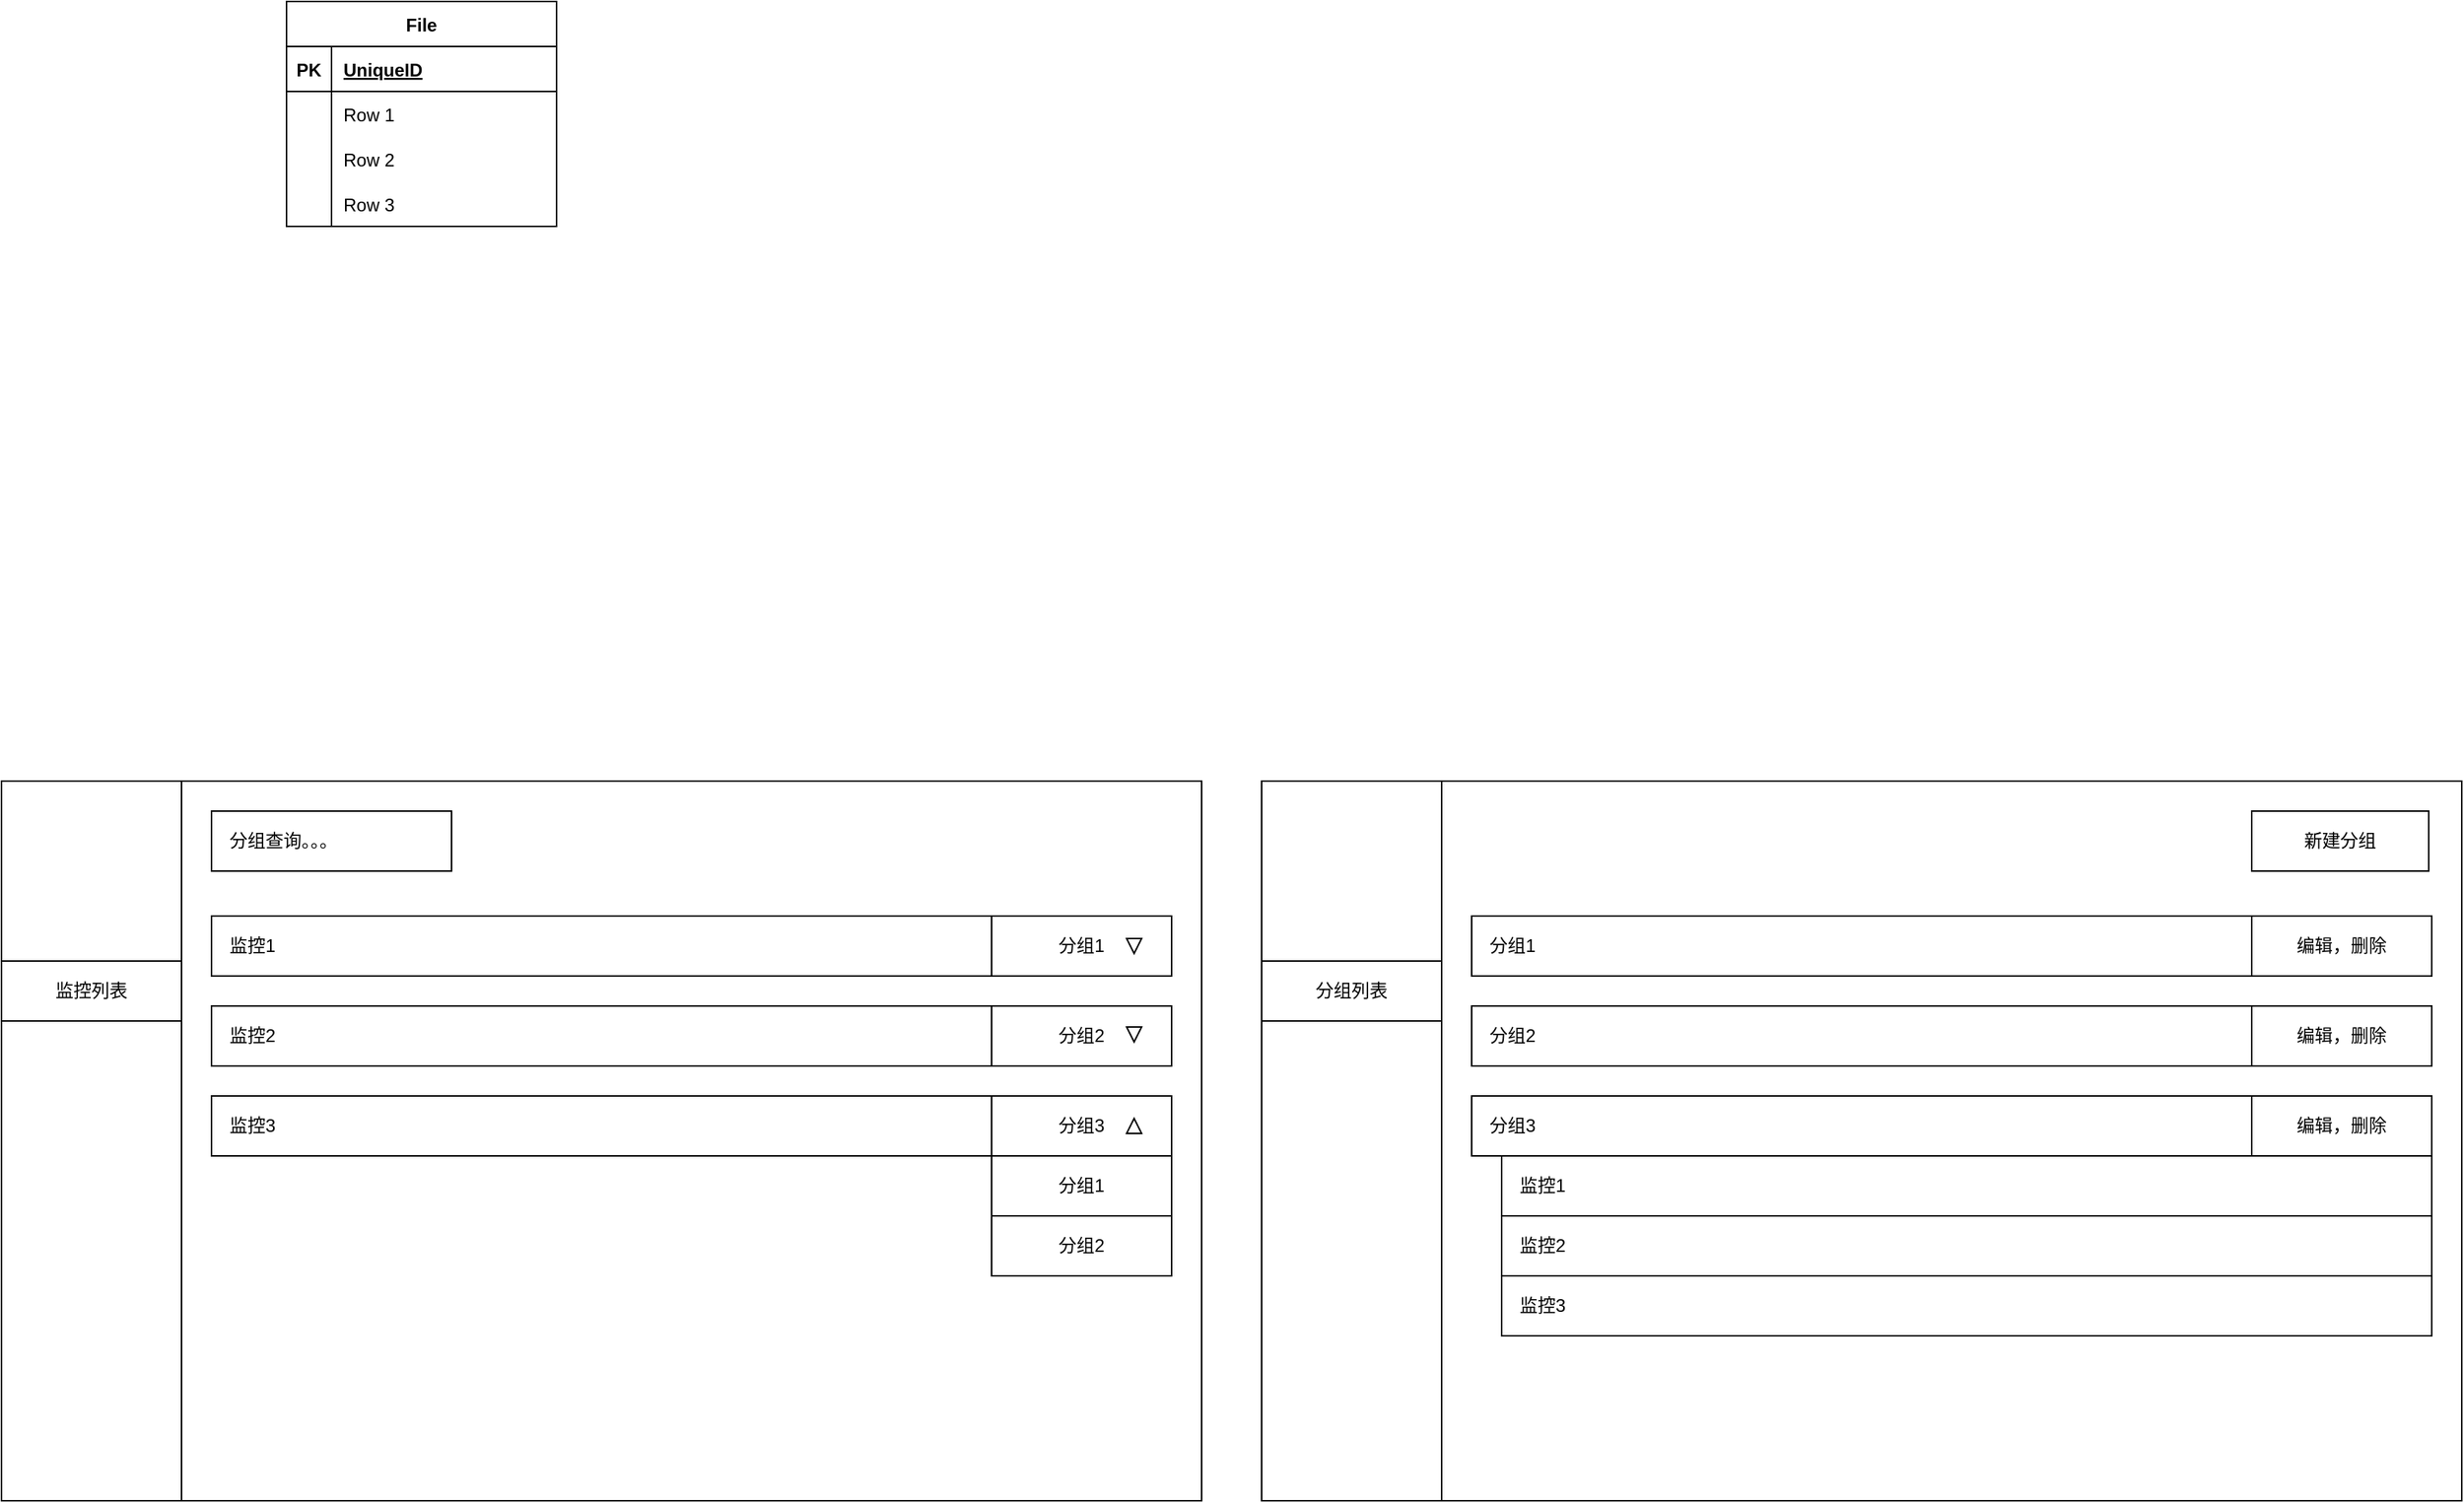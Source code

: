 <mxfile>
    <diagram id="4HvYmv4AWN5anYnr3sFm" name="第 1 页">
        <mxGraphModel dx="1379" dy="2103" grid="1" gridSize="10" guides="1" tooltips="1" connect="1" arrows="1" fold="1" page="1" pageScale="1" pageWidth="827" pageHeight="1169" math="0" shadow="0">
            <root>
                <mxCell id="0"/>
                <mxCell id="1" parent="0"/>
                <mxCell id="2" value="" style="rounded=0;whiteSpace=wrap;html=1;" parent="1" vertex="1">
                    <mxGeometry y="120" width="800" height="480" as="geometry"/>
                </mxCell>
                <mxCell id="4" value="" style="rounded=0;whiteSpace=wrap;html=1;" parent="1" vertex="1">
                    <mxGeometry y="120" width="120" height="480" as="geometry"/>
                </mxCell>
                <mxCell id="5" value="监控列表" style="rounded=0;whiteSpace=wrap;html=1;" parent="1" vertex="1">
                    <mxGeometry y="240" width="120" height="40" as="geometry"/>
                </mxCell>
                <mxCell id="6" value="监控1" style="rounded=0;whiteSpace=wrap;html=1;align=left;spacingLeft=10;" parent="1" vertex="1">
                    <mxGeometry x="140" y="210" width="640" height="40" as="geometry"/>
                </mxCell>
                <mxCell id="7" value="监控2" style="rounded=0;whiteSpace=wrap;html=1;align=left;spacingLeft=10;" parent="1" vertex="1">
                    <mxGeometry x="140" y="270" width="640" height="40" as="geometry"/>
                </mxCell>
                <mxCell id="8" value="监控3" style="rounded=0;whiteSpace=wrap;html=1;align=left;spacingLeft=10;" parent="1" vertex="1">
                    <mxGeometry x="140" y="330" width="640" height="40" as="geometry"/>
                </mxCell>
                <mxCell id="9" value="分组1" style="rounded=0;whiteSpace=wrap;html=1;" parent="1" vertex="1">
                    <mxGeometry x="660" y="210" width="120" height="40" as="geometry"/>
                </mxCell>
                <mxCell id="10" value="分组2" style="rounded=0;whiteSpace=wrap;html=1;" parent="1" vertex="1">
                    <mxGeometry x="660" y="270" width="120" height="40" as="geometry"/>
                </mxCell>
                <mxCell id="11" value="分组3" style="rounded=0;whiteSpace=wrap;html=1;" parent="1" vertex="1">
                    <mxGeometry x="660" y="330" width="120" height="40" as="geometry"/>
                </mxCell>
                <mxCell id="16" value="" style="html=1;shadow=0;dashed=0;align=center;verticalAlign=middle;shape=mxgraph.arrows2.arrow;dy=0.6;dx=40;direction=south;notch=0;" parent="1" vertex="1">
                    <mxGeometry x="750" y="225" width="10" height="10" as="geometry"/>
                </mxCell>
                <mxCell id="17" value="" style="html=1;shadow=0;dashed=0;align=center;verticalAlign=middle;shape=mxgraph.arrows2.arrow;dy=0.6;dx=40;direction=south;notch=0;" parent="1" vertex="1">
                    <mxGeometry x="750" y="284" width="10" height="10" as="geometry"/>
                </mxCell>
                <mxCell id="18" value="" style="html=1;shadow=0;dashed=0;align=center;verticalAlign=middle;shape=mxgraph.arrows2.arrow;dy=0.6;dx=40;direction=south;notch=0;rotation=-180;" parent="1" vertex="1">
                    <mxGeometry x="750" y="345" width="10" height="10" as="geometry"/>
                </mxCell>
                <mxCell id="19" value="分组1" style="rounded=0;whiteSpace=wrap;html=1;" parent="1" vertex="1">
                    <mxGeometry x="660" y="370" width="120" height="40" as="geometry"/>
                </mxCell>
                <mxCell id="20" value="分组2" style="rounded=0;whiteSpace=wrap;html=1;" parent="1" vertex="1">
                    <mxGeometry x="660" y="410" width="120" height="40" as="geometry"/>
                </mxCell>
                <mxCell id="21" value="" style="rounded=0;whiteSpace=wrap;html=1;" parent="1" vertex="1">
                    <mxGeometry x="840" y="120" width="800" height="480" as="geometry"/>
                </mxCell>
                <mxCell id="22" value="" style="rounded=0;whiteSpace=wrap;html=1;" parent="1" vertex="1">
                    <mxGeometry x="840" y="120" width="120" height="480" as="geometry"/>
                </mxCell>
                <mxCell id="23" value="分组列表" style="rounded=0;whiteSpace=wrap;html=1;" parent="1" vertex="1">
                    <mxGeometry x="840" y="240" width="120" height="40" as="geometry"/>
                </mxCell>
                <mxCell id="24" value="分组1" style="rounded=0;whiteSpace=wrap;html=1;align=left;spacingLeft=10;" parent="1" vertex="1">
                    <mxGeometry x="980" y="210" width="640" height="40" as="geometry"/>
                </mxCell>
                <mxCell id="25" value="分组2" style="rounded=0;whiteSpace=wrap;html=1;align=left;spacingLeft=10;" parent="1" vertex="1">
                    <mxGeometry x="980" y="270" width="640" height="40" as="geometry"/>
                </mxCell>
                <mxCell id="26" value="分组3" style="rounded=0;whiteSpace=wrap;html=1;align=left;spacingLeft=10;" parent="1" vertex="1">
                    <mxGeometry x="980" y="330" width="640" height="40" as="geometry"/>
                </mxCell>
                <mxCell id="27" value="编辑，删除" style="rounded=0;whiteSpace=wrap;html=1;" parent="1" vertex="1">
                    <mxGeometry x="1500" y="210" width="120" height="40" as="geometry"/>
                </mxCell>
                <mxCell id="28" value="编辑，删除" style="rounded=0;whiteSpace=wrap;html=1;" parent="1" vertex="1">
                    <mxGeometry x="1500" y="270" width="120" height="40" as="geometry"/>
                </mxCell>
                <mxCell id="29" value="编辑，删除" style="rounded=0;whiteSpace=wrap;html=1;" parent="1" vertex="1">
                    <mxGeometry x="1500" y="330" width="120" height="40" as="geometry"/>
                </mxCell>
                <mxCell id="35" value="分组查询。。。" style="rounded=0;whiteSpace=wrap;html=1;align=left;spacingLeft=10;" parent="1" vertex="1">
                    <mxGeometry x="140" y="140" width="160" height="40" as="geometry"/>
                </mxCell>
                <mxCell id="36" value="监控1" style="rounded=0;whiteSpace=wrap;html=1;align=left;spacingLeft=10;" parent="1" vertex="1">
                    <mxGeometry x="1000" y="370" width="620" height="40" as="geometry"/>
                </mxCell>
                <mxCell id="39" value="监控2" style="rounded=0;whiteSpace=wrap;html=1;align=left;spacingLeft=10;" parent="1" vertex="1">
                    <mxGeometry x="1000" y="410" width="620" height="40" as="geometry"/>
                </mxCell>
                <mxCell id="40" value="监控3" style="rounded=0;whiteSpace=wrap;html=1;align=left;spacingLeft=10;" parent="1" vertex="1">
                    <mxGeometry x="1000" y="450" width="620" height="40" as="geometry"/>
                </mxCell>
                <mxCell id="41" value="新建分组" style="rounded=0;whiteSpace=wrap;html=1;" parent="1" vertex="1">
                    <mxGeometry x="1500" y="140" width="118" height="40" as="geometry"/>
                </mxCell>
                <mxCell id="42" value="File" style="shape=table;startSize=30;container=1;collapsible=1;childLayout=tableLayout;fixedRows=1;rowLines=0;fontStyle=1;align=center;resizeLast=1;" vertex="1" parent="1">
                    <mxGeometry x="190" y="-400" width="180" height="150" as="geometry"/>
                </mxCell>
                <mxCell id="43" value="" style="shape=tableRow;horizontal=0;startSize=0;swimlaneHead=0;swimlaneBody=0;fillColor=none;collapsible=0;dropTarget=0;points=[[0,0.5],[1,0.5]];portConstraint=eastwest;top=0;left=0;right=0;bottom=1;" vertex="1" parent="42">
                    <mxGeometry y="30" width="180" height="30" as="geometry"/>
                </mxCell>
                <mxCell id="44" value="PK" style="shape=partialRectangle;connectable=0;fillColor=none;top=0;left=0;bottom=0;right=0;fontStyle=1;overflow=hidden;" vertex="1" parent="43">
                    <mxGeometry width="30" height="30" as="geometry">
                        <mxRectangle width="30" height="30" as="alternateBounds"/>
                    </mxGeometry>
                </mxCell>
                <mxCell id="45" value="UniqueID" style="shape=partialRectangle;connectable=0;fillColor=none;top=0;left=0;bottom=0;right=0;align=left;spacingLeft=6;fontStyle=5;overflow=hidden;" vertex="1" parent="43">
                    <mxGeometry x="30" width="150" height="30" as="geometry">
                        <mxRectangle width="150" height="30" as="alternateBounds"/>
                    </mxGeometry>
                </mxCell>
                <mxCell id="46" value="" style="shape=tableRow;horizontal=0;startSize=0;swimlaneHead=0;swimlaneBody=0;fillColor=none;collapsible=0;dropTarget=0;points=[[0,0.5],[1,0.5]];portConstraint=eastwest;top=0;left=0;right=0;bottom=0;" vertex="1" parent="42">
                    <mxGeometry y="60" width="180" height="30" as="geometry"/>
                </mxCell>
                <mxCell id="47" value="" style="shape=partialRectangle;connectable=0;fillColor=none;top=0;left=0;bottom=0;right=0;editable=1;overflow=hidden;" vertex="1" parent="46">
                    <mxGeometry width="30" height="30" as="geometry">
                        <mxRectangle width="30" height="30" as="alternateBounds"/>
                    </mxGeometry>
                </mxCell>
                <mxCell id="48" value="Row 1" style="shape=partialRectangle;connectable=0;fillColor=none;top=0;left=0;bottom=0;right=0;align=left;spacingLeft=6;overflow=hidden;" vertex="1" parent="46">
                    <mxGeometry x="30" width="150" height="30" as="geometry">
                        <mxRectangle width="150" height="30" as="alternateBounds"/>
                    </mxGeometry>
                </mxCell>
                <mxCell id="49" value="" style="shape=tableRow;horizontal=0;startSize=0;swimlaneHead=0;swimlaneBody=0;fillColor=none;collapsible=0;dropTarget=0;points=[[0,0.5],[1,0.5]];portConstraint=eastwest;top=0;left=0;right=0;bottom=0;" vertex="1" parent="42">
                    <mxGeometry y="90" width="180" height="30" as="geometry"/>
                </mxCell>
                <mxCell id="50" value="" style="shape=partialRectangle;connectable=0;fillColor=none;top=0;left=0;bottom=0;right=0;editable=1;overflow=hidden;" vertex="1" parent="49">
                    <mxGeometry width="30" height="30" as="geometry">
                        <mxRectangle width="30" height="30" as="alternateBounds"/>
                    </mxGeometry>
                </mxCell>
                <mxCell id="51" value="Row 2" style="shape=partialRectangle;connectable=0;fillColor=none;top=0;left=0;bottom=0;right=0;align=left;spacingLeft=6;overflow=hidden;" vertex="1" parent="49">
                    <mxGeometry x="30" width="150" height="30" as="geometry">
                        <mxRectangle width="150" height="30" as="alternateBounds"/>
                    </mxGeometry>
                </mxCell>
                <mxCell id="52" value="" style="shape=tableRow;horizontal=0;startSize=0;swimlaneHead=0;swimlaneBody=0;fillColor=none;collapsible=0;dropTarget=0;points=[[0,0.5],[1,0.5]];portConstraint=eastwest;top=0;left=0;right=0;bottom=0;" vertex="1" parent="42">
                    <mxGeometry y="120" width="180" height="30" as="geometry"/>
                </mxCell>
                <mxCell id="53" value="" style="shape=partialRectangle;connectable=0;fillColor=none;top=0;left=0;bottom=0;right=0;editable=1;overflow=hidden;" vertex="1" parent="52">
                    <mxGeometry width="30" height="30" as="geometry">
                        <mxRectangle width="30" height="30" as="alternateBounds"/>
                    </mxGeometry>
                </mxCell>
                <mxCell id="54" value="Row 3" style="shape=partialRectangle;connectable=0;fillColor=none;top=0;left=0;bottom=0;right=0;align=left;spacingLeft=6;overflow=hidden;" vertex="1" parent="52">
                    <mxGeometry x="30" width="150" height="30" as="geometry">
                        <mxRectangle width="150" height="30" as="alternateBounds"/>
                    </mxGeometry>
                </mxCell>
            </root>
        </mxGraphModel>
    </diagram>
</mxfile>
